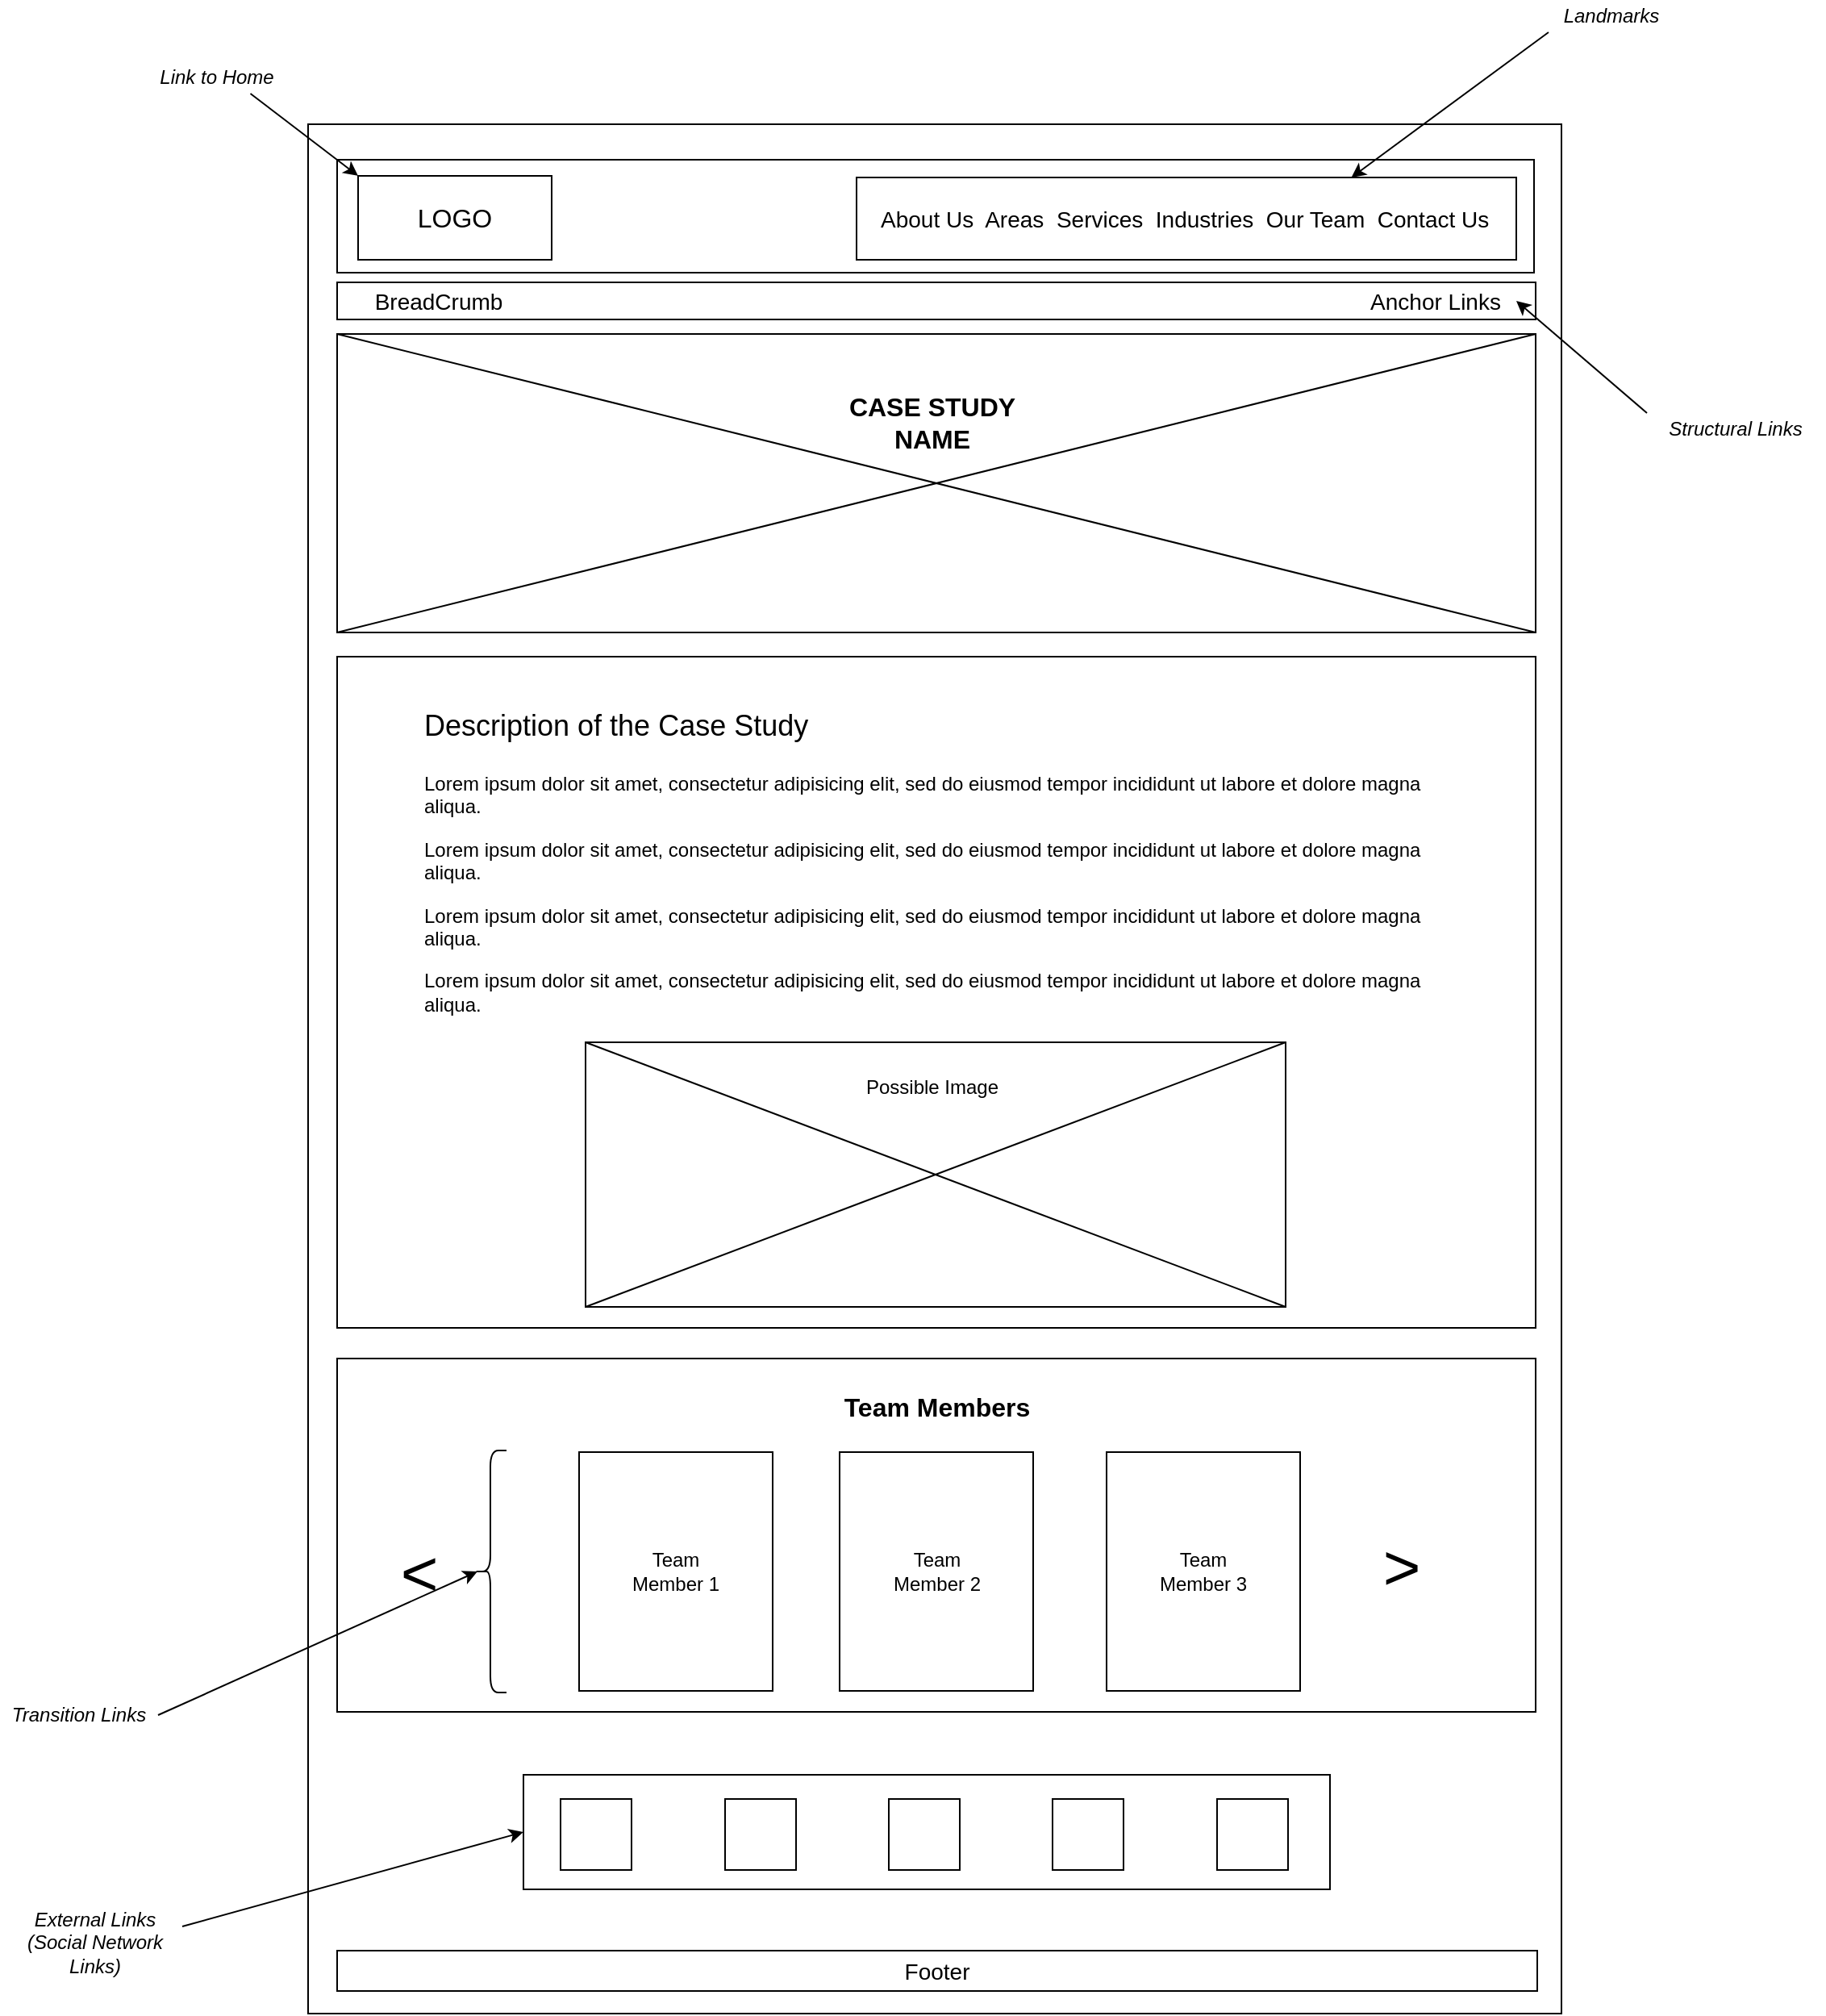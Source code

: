 <mxfile version="14.8.5" type="device"><diagram name="Page-1" id="03018318-947c-dd8e-b7a3-06fadd420f32"><mxGraphModel dx="1750" dy="1056" grid="0" gridSize="10" guides="1" tooltips="1" connect="1" arrows="1" fold="1" page="0" pageScale="1" pageWidth="1100" pageHeight="850" background="none" math="0" shadow="0"><root><mxCell id="0"/><mxCell id="1" parent="0"/><mxCell id="CYJnyLpGrIlCyg3LrzTW-3" value="" style="rounded=0;whiteSpace=wrap;html=1;fillColor=none;" parent="1" vertex="1"><mxGeometry x="67" y="-75" width="777" height="1171" as="geometry"/></mxCell><mxCell id="CYJnyLpGrIlCyg3LrzTW-4" value="" style="rounded=0;whiteSpace=wrap;html=1;fillColor=none;" parent="1" vertex="1"><mxGeometry x="85" y="-53" width="742" height="70" as="geometry"/></mxCell><mxCell id="CYJnyLpGrIlCyg3LrzTW-6" value="&lt;font style=&quot;font-size: 16px&quot;&gt;LOGO&lt;/font&gt;" style="rounded=0;whiteSpace=wrap;html=1;fillColor=none;" parent="1" vertex="1"><mxGeometry x="98" y="-43" width="120" height="52" as="geometry"/></mxCell><mxCell id="CYJnyLpGrIlCyg3LrzTW-14" value="" style="rounded=0;whiteSpace=wrap;html=1;strokeColor=#000000;fillColor=none;" parent="1" vertex="1"><mxGeometry x="407" y="-42" width="409" height="51" as="geometry"/></mxCell><mxCell id="CYJnyLpGrIlCyg3LrzTW-16" value="&lt;i&gt;Landmarks&lt;/i&gt;" style="text;html=1;strokeColor=none;fillColor=none;align=center;verticalAlign=middle;whiteSpace=wrap;rounded=0;" parent="1" vertex="1"><mxGeometry x="836" y="-152" width="78" height="20" as="geometry"/></mxCell><mxCell id="CYJnyLpGrIlCyg3LrzTW-18" value="" style="endArrow=classic;html=1;entryX=0.75;entryY=0;entryDx=0;entryDy=0;exitX=0;exitY=1;exitDx=0;exitDy=0;" parent="1" source="CYJnyLpGrIlCyg3LrzTW-16" target="CYJnyLpGrIlCyg3LrzTW-14" edge="1"><mxGeometry width="50" height="50" relative="1" as="geometry"><mxPoint x="879" y="-68" as="sourcePoint"/><mxPoint x="929" y="-118" as="targetPoint"/></mxGeometry></mxCell><mxCell id="CYJnyLpGrIlCyg3LrzTW-19" value="" style="endArrow=classic;html=1;entryX=0;entryY=0;entryDx=0;entryDy=0;exitX=0.75;exitY=1;exitDx=0;exitDy=0;" parent="1" source="CYJnyLpGrIlCyg3LrzTW-20" target="CYJnyLpGrIlCyg3LrzTW-6" edge="1"><mxGeometry width="50" height="50" relative="1" as="geometry"><mxPoint x="18" y="-91.0" as="sourcePoint"/><mxPoint x="68" y="-141" as="targetPoint"/></mxGeometry></mxCell><mxCell id="CYJnyLpGrIlCyg3LrzTW-20" value="&lt;i&gt;Link to Home&lt;/i&gt;" style="text;html=1;strokeColor=none;fillColor=none;align=center;verticalAlign=middle;whiteSpace=wrap;rounded=0;" parent="1" vertex="1"><mxGeometry x="-31" y="-114" width="83" height="20" as="geometry"/></mxCell><mxCell id="CYJnyLpGrIlCyg3LrzTW-21" value="" style="rounded=0;whiteSpace=wrap;html=1;fillColor=none;strokeColor=#000000;" parent="1" vertex="1"><mxGeometry x="85" y="23" width="743" height="23" as="geometry"/></mxCell><mxCell id="CYJnyLpGrIlCyg3LrzTW-25" value="" style="rounded=0;whiteSpace=wrap;html=1;fillColor=none;strokeColor=#000000;" parent="1" vertex="1"><mxGeometry x="85" y="55" width="743" height="185" as="geometry"/></mxCell><mxCell id="CYJnyLpGrIlCyg3LrzTW-27" value="" style="endArrow=none;html=1;entryX=0;entryY=0;entryDx=0;entryDy=0;exitX=1;exitY=1;exitDx=0;exitDy=0;" parent="1" source="CYJnyLpGrIlCyg3LrzTW-25" target="CYJnyLpGrIlCyg3LrzTW-25" edge="1"><mxGeometry width="50" height="50" relative="1" as="geometry"><mxPoint x="494" y="106" as="sourcePoint"/><mxPoint x="544" y="56" as="targetPoint"/></mxGeometry></mxCell><mxCell id="CYJnyLpGrIlCyg3LrzTW-28" value="" style="endArrow=none;html=1;entryX=1;entryY=0;entryDx=0;entryDy=0;exitX=0;exitY=1;exitDx=0;exitDy=0;" parent="1" source="CYJnyLpGrIlCyg3LrzTW-25" target="CYJnyLpGrIlCyg3LrzTW-25" edge="1"><mxGeometry width="50" height="50" relative="1" as="geometry"><mxPoint x="494" y="106" as="sourcePoint"/><mxPoint x="544" y="56" as="targetPoint"/></mxGeometry></mxCell><mxCell id="CYJnyLpGrIlCyg3LrzTW-29" value="&lt;b&gt;&lt;font style=&quot;font-size: 16px&quot;&gt;CASE STUDY NAME&lt;br&gt;&lt;/font&gt;&lt;/b&gt;" style="text;html=1;strokeColor=none;fillColor=none;align=center;verticalAlign=middle;whiteSpace=wrap;rounded=0;" parent="1" vertex="1"><mxGeometry x="388" y="100" width="132" height="20" as="geometry"/></mxCell><mxCell id="CYJnyLpGrIlCyg3LrzTW-30" value="" style="rounded=0;whiteSpace=wrap;html=1;fillColor=none;strokeColor=#000000;" parent="1" vertex="1"><mxGeometry x="85" y="255" width="743" height="416" as="geometry"/></mxCell><mxCell id="CYJnyLpGrIlCyg3LrzTW-31" value="&lt;h1&gt;&lt;span style=&quot;font-weight: normal&quot;&gt;&lt;font style=&quot;font-size: 18px&quot;&gt;Description of the Case Study&lt;/font&gt;&lt;/span&gt;&lt;br&gt;&lt;/h1&gt;&lt;p&gt;Lorem ipsum dolor sit amet, consectetur adipisicing elit, sed do eiusmod tempor incididunt ut labore et dolore magna aliqua. &lt;br&gt;&lt;/p&gt;&lt;p&gt;Lorem ipsum dolor sit amet, consectetur adipisicing elit, sed do eiusmod tempor incididunt ut labore et dolore magna aliqua.&lt;/p&gt;&lt;p&gt;Lorem ipsum dolor sit amet, consectetur adipisicing elit, sed do eiusmod tempor incididunt ut labore et dolore magna aliqua.&lt;/p&gt;&lt;p&gt;Lorem ipsum dolor sit amet, consectetur adipisicing elit, sed do eiusmod tempor incididunt ut labore et dolore magna aliqua.&lt;/p&gt;" style="text;html=1;strokeColor=none;fillColor=none;spacing=5;spacingTop=-20;whiteSpace=wrap;overflow=hidden;rounded=0;" parent="1" vertex="1"><mxGeometry x="134" y="276" width="644" height="218" as="geometry"/></mxCell><mxCell id="CYJnyLpGrIlCyg3LrzTW-32" value="" style="rounded=0;whiteSpace=wrap;html=1;strokeColor=#000000;fillColor=none;" parent="1" vertex="1"><mxGeometry x="239" y="494" width="434" height="164" as="geometry"/></mxCell><mxCell id="CYJnyLpGrIlCyg3LrzTW-33" value="" style="endArrow=none;html=1;entryX=1;entryY=1;entryDx=0;entryDy=0;exitX=0;exitY=0;exitDx=0;exitDy=0;" parent="1" source="CYJnyLpGrIlCyg3LrzTW-32" target="CYJnyLpGrIlCyg3LrzTW-32" edge="1"><mxGeometry width="50" height="50" relative="1" as="geometry"><mxPoint x="494" y="443" as="sourcePoint"/><mxPoint x="544" y="393" as="targetPoint"/></mxGeometry></mxCell><mxCell id="CYJnyLpGrIlCyg3LrzTW-34" value="" style="endArrow=none;html=1;entryX=1;entryY=0;entryDx=0;entryDy=0;exitX=0;exitY=1;exitDx=0;exitDy=0;" parent="1" source="CYJnyLpGrIlCyg3LrzTW-32" target="CYJnyLpGrIlCyg3LrzTW-32" edge="1"><mxGeometry width="50" height="50" relative="1" as="geometry"><mxPoint x="494" y="443" as="sourcePoint"/><mxPoint x="544" y="393" as="targetPoint"/></mxGeometry></mxCell><mxCell id="CYJnyLpGrIlCyg3LrzTW-35" value="Possible Image" style="text;html=1;strokeColor=none;fillColor=none;align=center;verticalAlign=middle;whiteSpace=wrap;rounded=0;" parent="1" vertex="1"><mxGeometry x="353" y="512" width="202" height="20" as="geometry"/></mxCell><mxCell id="CYJnyLpGrIlCyg3LrzTW-48" value="" style="group" parent="1" vertex="1" connectable="0"><mxGeometry x="85" y="690" width="765" height="223" as="geometry"/></mxCell><mxCell id="CYJnyLpGrIlCyg3LrzTW-49" value="" style="rounded=0;whiteSpace=wrap;html=1;fillColor=none;strokeColor=#000000;" parent="CYJnyLpGrIlCyg3LrzTW-48" vertex="1"><mxGeometry width="743" height="219" as="geometry"/></mxCell><mxCell id="CYJnyLpGrIlCyg3LrzTW-53" value="&lt;font style=&quot;font-size: 40px&quot;&gt;&amp;lt;&lt;/font&gt;" style="text;html=1;strokeColor=none;fillColor=none;align=center;verticalAlign=middle;whiteSpace=wrap;rounded=0;" parent="CYJnyLpGrIlCyg3LrzTW-48" vertex="1"><mxGeometry x="31" y="103.518" width="40" height="56.965" as="geometry"/></mxCell><mxCell id="CYJnyLpGrIlCyg3LrzTW-54" value="&lt;font style=&quot;font-size: 40px&quot;&gt;&amp;lt;&lt;/font&gt;" style="text;html=1;strokeColor=none;fillColor=none;align=center;verticalAlign=middle;whiteSpace=wrap;rounded=0;rotation=-180;" parent="CYJnyLpGrIlCyg3LrzTW-48" vertex="1"><mxGeometry x="640" y="103.517" width="40" height="56.965" as="geometry"/></mxCell><mxCell id="CYJnyLpGrIlCyg3LrzTW-79" value="" style="shape=curlyBracket;whiteSpace=wrap;html=1;rounded=1;strokeColor=#000000;fillColor=none;" parent="CYJnyLpGrIlCyg3LrzTW-48" vertex="1"><mxGeometry x="85" y="57" width="20" height="150" as="geometry"/></mxCell><mxCell id="2SODFbm2rdO9OyxIVjoz-14" value="" style="rounded=0;whiteSpace=wrap;html=1;fillColor=none;strokeColor=#000000;" parent="CYJnyLpGrIlCyg3LrzTW-48" vertex="1"><mxGeometry x="150" y="58" width="120" height="148" as="geometry"/></mxCell><mxCell id="CYJnyLpGrIlCyg3LrzTW-55" value="Team Member 1" style="text;html=1;strokeColor=none;fillColor=none;align=center;verticalAlign=middle;whiteSpace=wrap;rounded=0;" parent="CYJnyLpGrIlCyg3LrzTW-48" vertex="1"><mxGeometry x="177" y="119.342" width="66" height="25.318" as="geometry"/></mxCell><mxCell id="2SODFbm2rdO9OyxIVjoz-16" value="" style="rounded=0;whiteSpace=wrap;html=1;fillColor=none;strokeColor=#000000;" parent="CYJnyLpGrIlCyg3LrzTW-48" vertex="1"><mxGeometry x="311.5" y="58" width="120" height="148" as="geometry"/></mxCell><mxCell id="2SODFbm2rdO9OyxIVjoz-25" value="" style="rounded=0;whiteSpace=wrap;html=1;fillColor=none;strokeColor=#000000;" parent="CYJnyLpGrIlCyg3LrzTW-48" vertex="1"><mxGeometry x="477" y="58" width="120" height="148" as="geometry"/></mxCell><mxCell id="2SODFbm2rdO9OyxIVjoz-26" value="&lt;div&gt;Team Member 2&lt;/div&gt;" style="text;html=1;strokeColor=none;fillColor=none;align=center;verticalAlign=middle;whiteSpace=wrap;rounded=0;" parent="CYJnyLpGrIlCyg3LrzTW-48" vertex="1"><mxGeometry x="338.5" y="119.342" width="66" height="25.318" as="geometry"/></mxCell><mxCell id="2SODFbm2rdO9OyxIVjoz-27" value="&lt;div&gt;Team Member 3&lt;/div&gt;" style="text;html=1;strokeColor=none;fillColor=none;align=center;verticalAlign=middle;whiteSpace=wrap;rounded=0;" parent="CYJnyLpGrIlCyg3LrzTW-48" vertex="1"><mxGeometry x="504" y="119.342" width="66" height="25.318" as="geometry"/></mxCell><mxCell id="2SODFbm2rdO9OyxIVjoz-30" value="&lt;font size=&quot;1&quot;&gt;&lt;b style=&quot;font-size: 16px&quot;&gt;Team Members&lt;/b&gt;&lt;/font&gt;" style="text;html=1;strokeColor=none;fillColor=none;align=center;verticalAlign=middle;whiteSpace=wrap;rounded=0;" parent="CYJnyLpGrIlCyg3LrzTW-48" vertex="1"><mxGeometry x="291.75" y="20" width="159.5" height="20" as="geometry"/></mxCell><mxCell id="CYJnyLpGrIlCyg3LrzTW-68" value="&lt;font style=&quot;font-size: 14px&quot;&gt;Footer&lt;/font&gt;" style="rounded=0;whiteSpace=wrap;html=1;strokeColor=#000000;fillColor=none;" parent="1" vertex="1"><mxGeometry x="85" y="1057" width="744" height="25" as="geometry"/></mxCell><mxCell id="CYJnyLpGrIlCyg3LrzTW-81" value="&lt;i&gt;Transition Links&lt;/i&gt;" style="text;html=1;strokeColor=none;fillColor=none;align=center;verticalAlign=middle;whiteSpace=wrap;rounded=0;" parent="1" vertex="1"><mxGeometry x="-124" y="901" width="98" height="20" as="geometry"/></mxCell><mxCell id="CYJnyLpGrIlCyg3LrzTW-83" value="" style="endArrow=classic;html=1;exitX=1;exitY=0.5;exitDx=0;exitDy=0;entryX=0.1;entryY=0.5;entryDx=0;entryDy=0;entryPerimeter=0;" parent="1" source="CYJnyLpGrIlCyg3LrzTW-81" target="CYJnyLpGrIlCyg3LrzTW-79" edge="1"><mxGeometry width="50" height="50" relative="1" as="geometry"><mxPoint x="-114" y="1004.0" as="sourcePoint"/><mxPoint x="-64" y="954" as="targetPoint"/></mxGeometry></mxCell><mxCell id="ut5jPih6TeDO7kEn77DJ-1" value="&lt;font style=&quot;font-size: 14px&quot;&gt;About Us&amp;nbsp; Areas&amp;nbsp; Services&amp;nbsp; Industries&amp;nbsp; &lt;/font&gt;&lt;font style=&quot;font-size: 14px&quot;&gt;Our Team&amp;nbsp; Contact Us&lt;/font&gt;" style="text;html=1;strokeColor=none;fillColor=none;align=left;verticalAlign=middle;whiteSpace=wrap;rounded=0;" parent="1" vertex="1"><mxGeometry x="420" y="-26.5" width="382" height="20" as="geometry"/></mxCell><mxCell id="ut5jPih6TeDO7kEn77DJ-4" value="&lt;font style=&quot;font-size: 14px&quot;&gt;Anchor Links&lt;/font&gt;" style="text;html=1;strokeColor=none;fillColor=none;align=center;verticalAlign=middle;whiteSpace=wrap;rounded=0;" parent="1" vertex="1"><mxGeometry x="716" y="26.5" width="100" height="16" as="geometry"/></mxCell><mxCell id="ut5jPih6TeDO7kEn77DJ-5" value="&lt;i&gt;Structural Links&lt;/i&gt;" style="text;html=1;strokeColor=none;fillColor=none;align=center;verticalAlign=middle;whiteSpace=wrap;rounded=0;" parent="1" vertex="1"><mxGeometry x="897" y="104" width="110" height="20" as="geometry"/></mxCell><mxCell id="ut5jPih6TeDO7kEn77DJ-6" value="" style="endArrow=classic;html=1;entryX=1;entryY=0.5;entryDx=0;entryDy=0;exitX=0;exitY=0;exitDx=0;exitDy=0;" parent="1" source="ut5jPih6TeDO7kEn77DJ-5" target="ut5jPih6TeDO7kEn77DJ-4" edge="1"><mxGeometry width="50" height="50" relative="1" as="geometry"><mxPoint x="-22" y="32.0" as="sourcePoint"/><mxPoint x="28" y="-18" as="targetPoint"/></mxGeometry></mxCell><mxCell id="ut5jPih6TeDO7kEn77DJ-7" value="&lt;font style=&quot;font-size: 14px&quot;&gt;BreadCrumb&lt;/font&gt;" style="text;html=1;strokeColor=none;fillColor=none;align=center;verticalAlign=middle;whiteSpace=wrap;rounded=0;" parent="1" vertex="1"><mxGeometry x="98" y="26.5" width="100" height="16" as="geometry"/></mxCell><mxCell id="b70vOrxM8BZIPUoj_B_Y-1" value="&lt;i&gt;External Links (Social Network Links)&lt;/i&gt;" style="text;html=1;strokeColor=none;fillColor=none;align=center;verticalAlign=middle;whiteSpace=wrap;rounded=0;" vertex="1" parent="1"><mxGeometry x="-119" y="1042" width="108" height="20" as="geometry"/></mxCell><mxCell id="b70vOrxM8BZIPUoj_B_Y-2" value="" style="whiteSpace=wrap;html=1;aspect=fixed;" vertex="1" parent="1"><mxGeometry x="223.5" y="963" width="44" height="44" as="geometry"/></mxCell><mxCell id="b70vOrxM8BZIPUoj_B_Y-3" value="" style="whiteSpace=wrap;html=1;aspect=fixed;" vertex="1" parent="1"><mxGeometry x="427" y="963" width="44" height="44" as="geometry"/></mxCell><mxCell id="b70vOrxM8BZIPUoj_B_Y-4" value="" style="whiteSpace=wrap;html=1;aspect=fixed;" vertex="1" parent="1"><mxGeometry x="528.5" y="963" width="44" height="44" as="geometry"/></mxCell><mxCell id="b70vOrxM8BZIPUoj_B_Y-5" value="" style="whiteSpace=wrap;html=1;aspect=fixed;" vertex="1" parent="1"><mxGeometry x="325.5" y="963" width="44" height="44" as="geometry"/></mxCell><mxCell id="b70vOrxM8BZIPUoj_B_Y-6" value="" style="whiteSpace=wrap;html=1;aspect=fixed;" vertex="1" parent="1"><mxGeometry x="630.5" y="963" width="44" height="44" as="geometry"/></mxCell><mxCell id="b70vOrxM8BZIPUoj_B_Y-7" value="" style="rounded=0;whiteSpace=wrap;html=1;fillColor=none;" vertex="1" parent="1"><mxGeometry x="200.5" y="948" width="500" height="71" as="geometry"/></mxCell><mxCell id="b70vOrxM8BZIPUoj_B_Y-8" value="" style="endArrow=classic;html=1;exitX=1;exitY=0;exitDx=0;exitDy=0;entryX=0;entryY=0.5;entryDx=0;entryDy=0;" edge="1" parent="1" source="b70vOrxM8BZIPUoj_B_Y-1" target="b70vOrxM8BZIPUoj_B_Y-7"><mxGeometry width="50" height="50" relative="1" as="geometry"><mxPoint x="-36" y="962" as="sourcePoint"/><mxPoint x="14" y="912" as="targetPoint"/></mxGeometry></mxCell></root></mxGraphModel></diagram></mxfile>